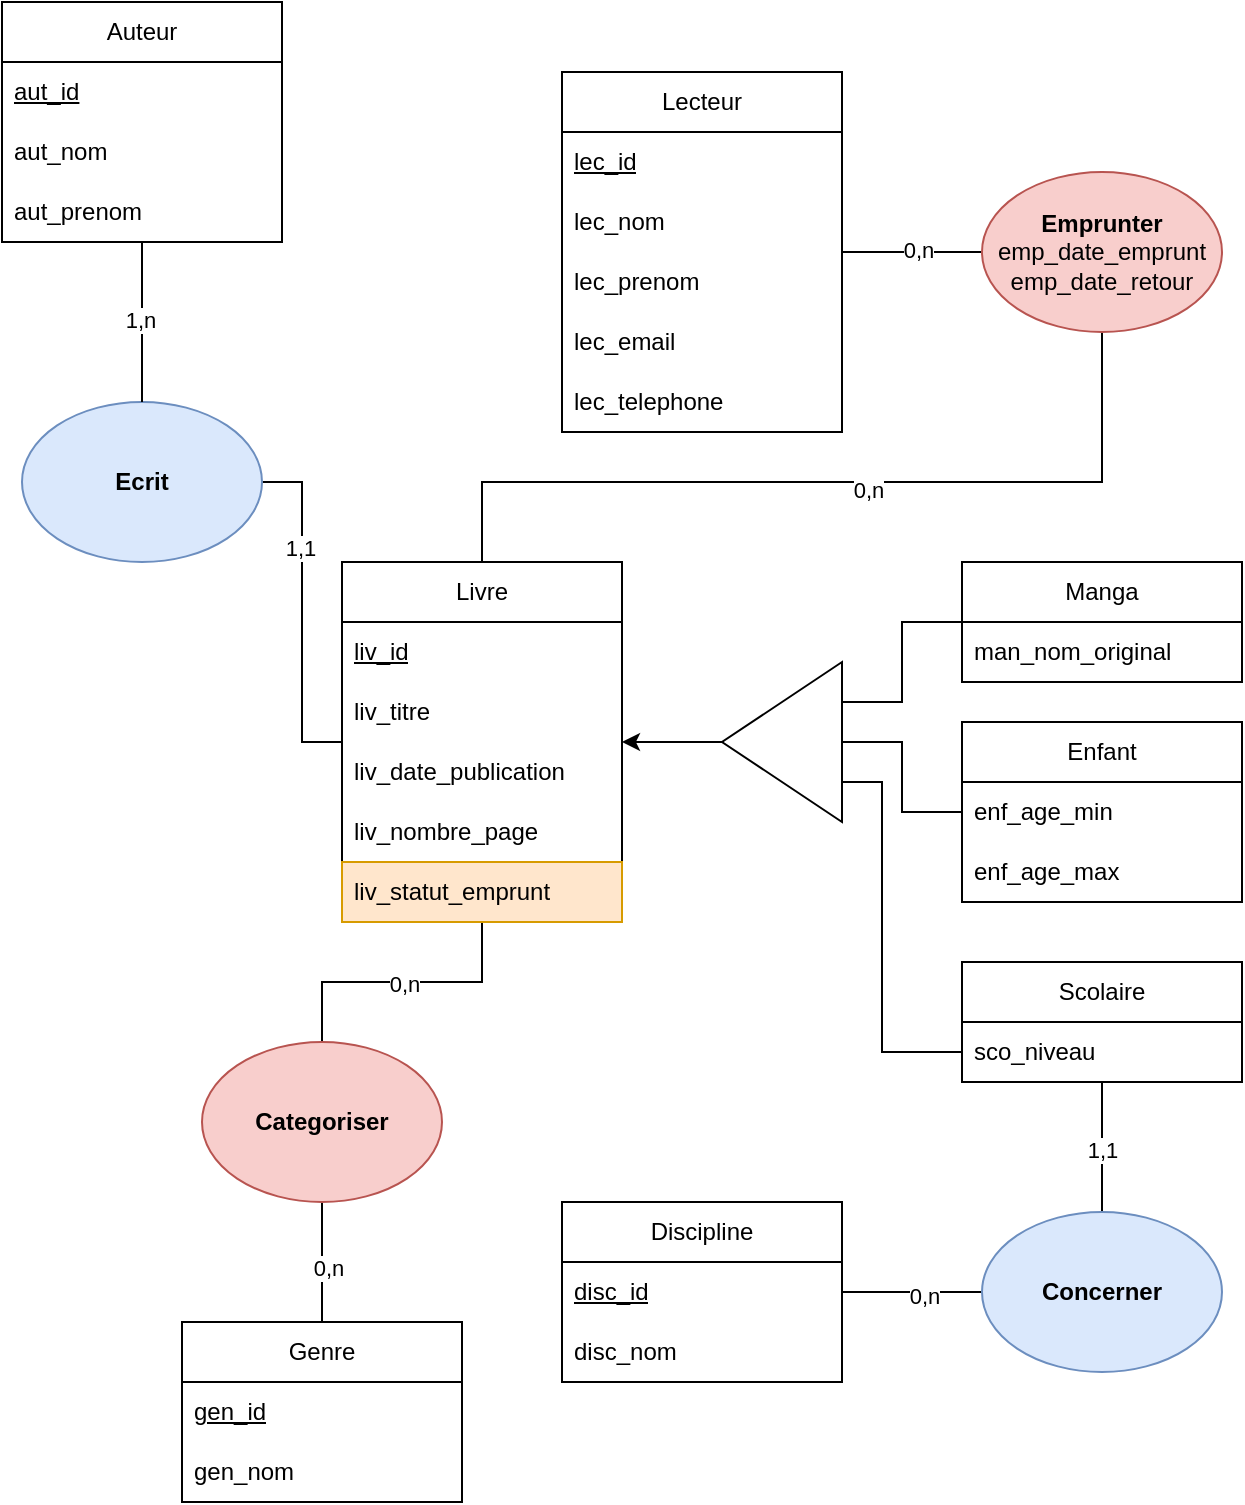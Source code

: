 <mxfile version="26.2.14">
  <diagram name="Page-1" id="SU8MQX9MgaYYQ62KWGTO">
    <mxGraphModel dx="784" dy="1102" grid="1" gridSize="10" guides="1" tooltips="1" connect="1" arrows="1" fold="1" page="1" pageScale="1" pageWidth="827" pageHeight="1169" math="0" shadow="0">
      <root>
        <mxCell id="0" />
        <mxCell id="1" parent="0" />
        <mxCell id="MYwpJ_8mCyebKYmCJFmg-36" style="edgeStyle=orthogonalEdgeStyle;rounded=0;orthogonalLoop=1;jettySize=auto;html=1;entryX=0.5;entryY=1;entryDx=0;entryDy=0;endArrow=none;startFill=0;exitX=0.5;exitY=0;exitDx=0;exitDy=0;" edge="1" parent="1" source="MYwpJ_8mCyebKYmCJFmg-1" target="MYwpJ_8mCyebKYmCJFmg-32">
          <mxGeometry relative="1" as="geometry">
            <Array as="points">
              <mxPoint x="280" y="520" />
              <mxPoint x="590" y="520" />
            </Array>
          </mxGeometry>
        </mxCell>
        <mxCell id="MYwpJ_8mCyebKYmCJFmg-49" value="0,n" style="edgeLabel;html=1;align=center;verticalAlign=middle;resizable=0;points=[];" vertex="1" connectable="0" parent="MYwpJ_8mCyebKYmCJFmg-36">
          <mxGeometry x="0.093" y="-4" relative="1" as="geometry">
            <mxPoint as="offset" />
          </mxGeometry>
        </mxCell>
        <mxCell id="MYwpJ_8mCyebKYmCJFmg-39" style="edgeStyle=orthogonalEdgeStyle;rounded=0;orthogonalLoop=1;jettySize=auto;html=1;entryX=0.5;entryY=0;entryDx=0;entryDy=0;endArrow=none;startFill=0;" edge="1" parent="1" source="MYwpJ_8mCyebKYmCJFmg-1" target="MYwpJ_8mCyebKYmCJFmg-15">
          <mxGeometry relative="1" as="geometry" />
        </mxCell>
        <mxCell id="MYwpJ_8mCyebKYmCJFmg-41" value="0,n" style="edgeLabel;html=1;align=center;verticalAlign=middle;resizable=0;points=[];" vertex="1" connectable="0" parent="MYwpJ_8mCyebKYmCJFmg-39">
          <mxGeometry x="-0.015" y="1" relative="1" as="geometry">
            <mxPoint as="offset" />
          </mxGeometry>
        </mxCell>
        <mxCell id="MYwpJ_8mCyebKYmCJFmg-45" style="edgeStyle=orthogonalEdgeStyle;rounded=0;orthogonalLoop=1;jettySize=auto;html=1;entryX=1;entryY=0.5;entryDx=0;entryDy=0;endArrow=none;startFill=0;" edge="1" parent="1" source="MYwpJ_8mCyebKYmCJFmg-1" target="MYwpJ_8mCyebKYmCJFmg-43">
          <mxGeometry relative="1" as="geometry" />
        </mxCell>
        <mxCell id="MYwpJ_8mCyebKYmCJFmg-47" value="1,1" style="edgeLabel;html=1;align=center;verticalAlign=middle;resizable=0;points=[];" vertex="1" connectable="0" parent="MYwpJ_8mCyebKYmCJFmg-45">
          <mxGeometry x="0.376" y="1" relative="1" as="geometry">
            <mxPoint as="offset" />
          </mxGeometry>
        </mxCell>
        <mxCell id="MYwpJ_8mCyebKYmCJFmg-51" style="edgeStyle=orthogonalEdgeStyle;rounded=0;orthogonalLoop=1;jettySize=auto;html=1;endArrow=classic;startFill=0;endFill=1;exitX=1;exitY=0.5;exitDx=0;exitDy=0;" edge="1" parent="1" source="MYwpJ_8mCyebKYmCJFmg-50" target="MYwpJ_8mCyebKYmCJFmg-1">
          <mxGeometry relative="1" as="geometry" />
        </mxCell>
        <mxCell id="MYwpJ_8mCyebKYmCJFmg-1" value="Livre" style="swimlane;fontStyle=0;childLayout=stackLayout;horizontal=1;startSize=30;horizontalStack=0;resizeParent=1;resizeParentMax=0;resizeLast=0;collapsible=1;marginBottom=0;whiteSpace=wrap;html=1;" vertex="1" parent="1">
          <mxGeometry x="210" y="560" width="140" height="180" as="geometry" />
        </mxCell>
        <mxCell id="MYwpJ_8mCyebKYmCJFmg-2" value="&lt;u&gt;liv_id&lt;/u&gt;" style="text;strokeColor=none;fillColor=none;align=left;verticalAlign=middle;spacingLeft=4;spacingRight=4;overflow=hidden;points=[[0,0.5],[1,0.5]];portConstraint=eastwest;rotatable=0;whiteSpace=wrap;html=1;" vertex="1" parent="MYwpJ_8mCyebKYmCJFmg-1">
          <mxGeometry y="30" width="140" height="30" as="geometry" />
        </mxCell>
        <mxCell id="MYwpJ_8mCyebKYmCJFmg-3" value="liv_titre" style="text;strokeColor=none;fillColor=none;align=left;verticalAlign=middle;spacingLeft=4;spacingRight=4;overflow=hidden;points=[[0,0.5],[1,0.5]];portConstraint=eastwest;rotatable=0;whiteSpace=wrap;html=1;" vertex="1" parent="MYwpJ_8mCyebKYmCJFmg-1">
          <mxGeometry y="60" width="140" height="30" as="geometry" />
        </mxCell>
        <mxCell id="MYwpJ_8mCyebKYmCJFmg-4" value="liv_date_publication" style="text;strokeColor=none;fillColor=none;align=left;verticalAlign=middle;spacingLeft=4;spacingRight=4;overflow=hidden;points=[[0,0.5],[1,0.5]];portConstraint=eastwest;rotatable=0;whiteSpace=wrap;html=1;" vertex="1" parent="MYwpJ_8mCyebKYmCJFmg-1">
          <mxGeometry y="90" width="140" height="30" as="geometry" />
        </mxCell>
        <mxCell id="MYwpJ_8mCyebKYmCJFmg-5" value="liv_nombre_page" style="text;strokeColor=none;fillColor=none;align=left;verticalAlign=middle;spacingLeft=4;spacingRight=4;overflow=hidden;points=[[0,0.5],[1,0.5]];portConstraint=eastwest;rotatable=0;whiteSpace=wrap;html=1;" vertex="1" parent="MYwpJ_8mCyebKYmCJFmg-1">
          <mxGeometry y="120" width="140" height="30" as="geometry" />
        </mxCell>
        <mxCell id="MYwpJ_8mCyebKYmCJFmg-37" value="liv_statut_emprunt" style="text;strokeColor=#d79b00;fillColor=#ffe6cc;align=left;verticalAlign=middle;spacingLeft=4;spacingRight=4;overflow=hidden;points=[[0,0.5],[1,0.5]];portConstraint=eastwest;rotatable=0;whiteSpace=wrap;html=1;" vertex="1" parent="MYwpJ_8mCyebKYmCJFmg-1">
          <mxGeometry y="150" width="140" height="30" as="geometry" />
        </mxCell>
        <mxCell id="MYwpJ_8mCyebKYmCJFmg-35" style="edgeStyle=orthogonalEdgeStyle;rounded=0;orthogonalLoop=1;jettySize=auto;html=1;entryX=0;entryY=0.5;entryDx=0;entryDy=0;endArrow=none;startFill=0;" edge="1" parent="1" source="MYwpJ_8mCyebKYmCJFmg-7" target="MYwpJ_8mCyebKYmCJFmg-32">
          <mxGeometry relative="1" as="geometry" />
        </mxCell>
        <mxCell id="MYwpJ_8mCyebKYmCJFmg-48" value="0,n" style="edgeLabel;html=1;align=center;verticalAlign=middle;resizable=0;points=[];" vertex="1" connectable="0" parent="MYwpJ_8mCyebKYmCJFmg-35">
          <mxGeometry x="0.08" y="1" relative="1" as="geometry">
            <mxPoint as="offset" />
          </mxGeometry>
        </mxCell>
        <mxCell id="MYwpJ_8mCyebKYmCJFmg-7" value="Lecteur" style="swimlane;fontStyle=0;childLayout=stackLayout;horizontal=1;startSize=30;horizontalStack=0;resizeParent=1;resizeParentMax=0;resizeLast=0;collapsible=1;marginBottom=0;whiteSpace=wrap;html=1;" vertex="1" parent="1">
          <mxGeometry x="320" y="315" width="140" height="180" as="geometry" />
        </mxCell>
        <mxCell id="MYwpJ_8mCyebKYmCJFmg-77" value="&lt;u&gt;lec_id&lt;/u&gt;" style="text;strokeColor=none;fillColor=none;align=left;verticalAlign=middle;spacingLeft=4;spacingRight=4;overflow=hidden;points=[[0,0.5],[1,0.5]];portConstraint=eastwest;rotatable=0;whiteSpace=wrap;html=1;" vertex="1" parent="MYwpJ_8mCyebKYmCJFmg-7">
          <mxGeometry y="30" width="140" height="30" as="geometry" />
        </mxCell>
        <mxCell id="MYwpJ_8mCyebKYmCJFmg-18" value="lec_nom" style="text;strokeColor=none;fillColor=none;align=left;verticalAlign=middle;spacingLeft=4;spacingRight=4;overflow=hidden;points=[[0,0.5],[1,0.5]];portConstraint=eastwest;rotatable=0;whiteSpace=wrap;html=1;" vertex="1" parent="MYwpJ_8mCyebKYmCJFmg-7">
          <mxGeometry y="60" width="140" height="30" as="geometry" />
        </mxCell>
        <mxCell id="MYwpJ_8mCyebKYmCJFmg-19" value="lec_prenom" style="text;strokeColor=none;fillColor=none;align=left;verticalAlign=middle;spacingLeft=4;spacingRight=4;overflow=hidden;points=[[0,0.5],[1,0.5]];portConstraint=eastwest;rotatable=0;whiteSpace=wrap;html=1;" vertex="1" parent="MYwpJ_8mCyebKYmCJFmg-7">
          <mxGeometry y="90" width="140" height="30" as="geometry" />
        </mxCell>
        <mxCell id="MYwpJ_8mCyebKYmCJFmg-8" value="lec_email" style="text;strokeColor=none;fillColor=none;align=left;verticalAlign=middle;spacingLeft=4;spacingRight=4;overflow=hidden;points=[[0,0.5],[1,0.5]];portConstraint=eastwest;rotatable=0;whiteSpace=wrap;html=1;" vertex="1" parent="MYwpJ_8mCyebKYmCJFmg-7">
          <mxGeometry y="120" width="140" height="30" as="geometry" />
        </mxCell>
        <mxCell id="MYwpJ_8mCyebKYmCJFmg-9" value="lec_telephone" style="text;strokeColor=none;fillColor=none;align=left;verticalAlign=middle;spacingLeft=4;spacingRight=4;overflow=hidden;points=[[0,0.5],[1,0.5]];portConstraint=eastwest;rotatable=0;whiteSpace=wrap;html=1;" vertex="1" parent="MYwpJ_8mCyebKYmCJFmg-7">
          <mxGeometry y="150" width="140" height="30" as="geometry" />
        </mxCell>
        <mxCell id="MYwpJ_8mCyebKYmCJFmg-40" style="edgeStyle=orthogonalEdgeStyle;rounded=0;orthogonalLoop=1;jettySize=auto;html=1;entryX=0.5;entryY=1;entryDx=0;entryDy=0;endArrow=none;startFill=0;" edge="1" parent="1" source="MYwpJ_8mCyebKYmCJFmg-11" target="MYwpJ_8mCyebKYmCJFmg-15">
          <mxGeometry relative="1" as="geometry" />
        </mxCell>
        <mxCell id="MYwpJ_8mCyebKYmCJFmg-42" value="0,n" style="edgeLabel;html=1;align=center;verticalAlign=middle;resizable=0;points=[];" vertex="1" connectable="0" parent="MYwpJ_8mCyebKYmCJFmg-40">
          <mxGeometry x="-0.08" y="-3" relative="1" as="geometry">
            <mxPoint as="offset" />
          </mxGeometry>
        </mxCell>
        <mxCell id="MYwpJ_8mCyebKYmCJFmg-11" value="Genre" style="swimlane;fontStyle=0;childLayout=stackLayout;horizontal=1;startSize=30;horizontalStack=0;resizeParent=1;resizeParentMax=0;resizeLast=0;collapsible=1;marginBottom=0;whiteSpace=wrap;html=1;" vertex="1" parent="1">
          <mxGeometry x="130" y="940" width="140" height="90" as="geometry" />
        </mxCell>
        <mxCell id="MYwpJ_8mCyebKYmCJFmg-12" value="&lt;u&gt;gen_id&lt;/u&gt;" style="text;strokeColor=none;fillColor=none;align=left;verticalAlign=middle;spacingLeft=4;spacingRight=4;overflow=hidden;points=[[0,0.5],[1,0.5]];portConstraint=eastwest;rotatable=0;whiteSpace=wrap;html=1;" vertex="1" parent="MYwpJ_8mCyebKYmCJFmg-11">
          <mxGeometry y="30" width="140" height="30" as="geometry" />
        </mxCell>
        <mxCell id="MYwpJ_8mCyebKYmCJFmg-13" value="gen_nom" style="text;strokeColor=none;fillColor=none;align=left;verticalAlign=middle;spacingLeft=4;spacingRight=4;overflow=hidden;points=[[0,0.5],[1,0.5]];portConstraint=eastwest;rotatable=0;whiteSpace=wrap;html=1;" vertex="1" parent="MYwpJ_8mCyebKYmCJFmg-11">
          <mxGeometry y="60" width="140" height="30" as="geometry" />
        </mxCell>
        <mxCell id="MYwpJ_8mCyebKYmCJFmg-15" value="&lt;b&gt;Categoriser&lt;/b&gt;" style="ellipse;whiteSpace=wrap;html=1;fillColor=#f8cecc;strokeColor=#b85450;" vertex="1" parent="1">
          <mxGeometry x="140" y="800" width="120" height="80" as="geometry" />
        </mxCell>
        <mxCell id="MYwpJ_8mCyebKYmCJFmg-32" value="&lt;b&gt;Emprunter&lt;/b&gt;&lt;div&gt;emp_date_emprunt&lt;/div&gt;&lt;div&gt;emp_date_retour&lt;/div&gt;" style="ellipse;whiteSpace=wrap;html=1;fillColor=#f8cecc;strokeColor=#b85450;" vertex="1" parent="1">
          <mxGeometry x="530" y="365" width="120" height="80" as="geometry" />
        </mxCell>
        <mxCell id="MYwpJ_8mCyebKYmCJFmg-43" value="&lt;b&gt;Ecrit&lt;/b&gt;" style="ellipse;whiteSpace=wrap;html=1;fillColor=#dae8fc;strokeColor=#6c8ebf;" vertex="1" parent="1">
          <mxGeometry x="50" y="480" width="120" height="80" as="geometry" />
        </mxCell>
        <mxCell id="MYwpJ_8mCyebKYmCJFmg-50" value="" style="triangle;whiteSpace=wrap;html=1;rotation=-180;" vertex="1" parent="1">
          <mxGeometry x="400" y="610" width="60" height="80" as="geometry" />
        </mxCell>
        <mxCell id="MYwpJ_8mCyebKYmCJFmg-64" style="edgeStyle=orthogonalEdgeStyle;rounded=0;orthogonalLoop=1;jettySize=auto;html=1;entryX=0;entryY=0.75;entryDx=0;entryDy=0;endArrow=none;startFill=0;" edge="1" parent="1" source="MYwpJ_8mCyebKYmCJFmg-52" target="MYwpJ_8mCyebKYmCJFmg-50">
          <mxGeometry relative="1" as="geometry" />
        </mxCell>
        <mxCell id="MYwpJ_8mCyebKYmCJFmg-52" value="Manga" style="swimlane;fontStyle=0;childLayout=stackLayout;horizontal=1;startSize=30;horizontalStack=0;resizeParent=1;resizeParentMax=0;resizeLast=0;collapsible=1;marginBottom=0;whiteSpace=wrap;html=1;" vertex="1" parent="1">
          <mxGeometry x="520" y="560" width="140" height="60" as="geometry" />
        </mxCell>
        <mxCell id="MYwpJ_8mCyebKYmCJFmg-53" value="man_nom_original" style="text;strokeColor=none;fillColor=none;align=left;verticalAlign=middle;spacingLeft=4;spacingRight=4;overflow=hidden;points=[[0,0.5],[1,0.5]];portConstraint=eastwest;rotatable=0;whiteSpace=wrap;html=1;" vertex="1" parent="MYwpJ_8mCyebKYmCJFmg-52">
          <mxGeometry y="30" width="140" height="30" as="geometry" />
        </mxCell>
        <mxCell id="MYwpJ_8mCyebKYmCJFmg-90" style="edgeStyle=orthogonalEdgeStyle;rounded=0;orthogonalLoop=1;jettySize=auto;html=1;entryX=0;entryY=0.25;entryDx=0;entryDy=0;endArrow=none;startFill=0;" edge="1" parent="1" source="MYwpJ_8mCyebKYmCJFmg-56" target="MYwpJ_8mCyebKYmCJFmg-50">
          <mxGeometry relative="1" as="geometry">
            <Array as="points">
              <mxPoint x="480" y="805" />
              <mxPoint x="480" y="670" />
            </Array>
          </mxGeometry>
        </mxCell>
        <mxCell id="MYwpJ_8mCyebKYmCJFmg-96" style="edgeStyle=orthogonalEdgeStyle;rounded=0;orthogonalLoop=1;jettySize=auto;html=1;entryX=0.5;entryY=0;entryDx=0;entryDy=0;endArrow=none;startFill=0;" edge="1" parent="1" source="MYwpJ_8mCyebKYmCJFmg-56" target="MYwpJ_8mCyebKYmCJFmg-95">
          <mxGeometry relative="1" as="geometry" />
        </mxCell>
        <mxCell id="MYwpJ_8mCyebKYmCJFmg-98" value="1,1" style="edgeLabel;html=1;align=center;verticalAlign=middle;resizable=0;points=[];" vertex="1" connectable="0" parent="MYwpJ_8mCyebKYmCJFmg-96">
          <mxGeometry x="0.032" relative="1" as="geometry">
            <mxPoint as="offset" />
          </mxGeometry>
        </mxCell>
        <mxCell id="MYwpJ_8mCyebKYmCJFmg-56" value="Scolaire" style="swimlane;fontStyle=0;childLayout=stackLayout;horizontal=1;startSize=30;horizontalStack=0;resizeParent=1;resizeParentMax=0;resizeLast=0;collapsible=1;marginBottom=0;whiteSpace=wrap;html=1;" vertex="1" parent="1">
          <mxGeometry x="520" y="760" width="140" height="60" as="geometry" />
        </mxCell>
        <mxCell id="MYwpJ_8mCyebKYmCJFmg-58" value="sco_niveau" style="text;strokeColor=none;fillColor=none;align=left;verticalAlign=middle;spacingLeft=4;spacingRight=4;overflow=hidden;points=[[0,0.5],[1,0.5]];portConstraint=eastwest;rotatable=0;whiteSpace=wrap;html=1;" vertex="1" parent="MYwpJ_8mCyebKYmCJFmg-56">
          <mxGeometry y="30" width="140" height="30" as="geometry" />
        </mxCell>
        <mxCell id="MYwpJ_8mCyebKYmCJFmg-83" style="edgeStyle=orthogonalEdgeStyle;rounded=0;orthogonalLoop=1;jettySize=auto;html=1;entryX=0.5;entryY=0;entryDx=0;entryDy=0;endArrow=none;startFill=0;" edge="1" parent="1" source="MYwpJ_8mCyebKYmCJFmg-79" target="MYwpJ_8mCyebKYmCJFmg-43">
          <mxGeometry relative="1" as="geometry" />
        </mxCell>
        <mxCell id="MYwpJ_8mCyebKYmCJFmg-84" value="1,n" style="edgeLabel;html=1;align=center;verticalAlign=middle;resizable=0;points=[];" vertex="1" connectable="0" parent="MYwpJ_8mCyebKYmCJFmg-83">
          <mxGeometry x="-0.025" y="-1" relative="1" as="geometry">
            <mxPoint as="offset" />
          </mxGeometry>
        </mxCell>
        <mxCell id="MYwpJ_8mCyebKYmCJFmg-79" value="Auteur" style="swimlane;fontStyle=0;childLayout=stackLayout;horizontal=1;startSize=30;horizontalStack=0;resizeParent=1;resizeParentMax=0;resizeLast=0;collapsible=1;marginBottom=0;whiteSpace=wrap;html=1;" vertex="1" parent="1">
          <mxGeometry x="40" y="280" width="140" height="120" as="geometry" />
        </mxCell>
        <mxCell id="MYwpJ_8mCyebKYmCJFmg-80" value="&lt;u&gt;aut_id&lt;/u&gt;" style="text;strokeColor=none;fillColor=none;align=left;verticalAlign=middle;spacingLeft=4;spacingRight=4;overflow=hidden;points=[[0,0.5],[1,0.5]];portConstraint=eastwest;rotatable=0;whiteSpace=wrap;html=1;" vertex="1" parent="MYwpJ_8mCyebKYmCJFmg-79">
          <mxGeometry y="30" width="140" height="30" as="geometry" />
        </mxCell>
        <mxCell id="MYwpJ_8mCyebKYmCJFmg-81" value="aut_nom" style="text;strokeColor=none;fillColor=none;align=left;verticalAlign=middle;spacingLeft=4;spacingRight=4;overflow=hidden;points=[[0,0.5],[1,0.5]];portConstraint=eastwest;rotatable=0;whiteSpace=wrap;html=1;" vertex="1" parent="MYwpJ_8mCyebKYmCJFmg-79">
          <mxGeometry y="60" width="140" height="30" as="geometry" />
        </mxCell>
        <mxCell id="MYwpJ_8mCyebKYmCJFmg-82" value="aut_prenom" style="text;strokeColor=none;fillColor=none;align=left;verticalAlign=middle;spacingLeft=4;spacingRight=4;overflow=hidden;points=[[0,0.5],[1,0.5]];portConstraint=eastwest;rotatable=0;whiteSpace=wrap;html=1;" vertex="1" parent="MYwpJ_8mCyebKYmCJFmg-79">
          <mxGeometry y="90" width="140" height="30" as="geometry" />
        </mxCell>
        <mxCell id="MYwpJ_8mCyebKYmCJFmg-85" value="Enfant" style="swimlane;fontStyle=0;childLayout=stackLayout;horizontal=1;startSize=30;horizontalStack=0;resizeParent=1;resizeParentMax=0;resizeLast=0;collapsible=1;marginBottom=0;whiteSpace=wrap;html=1;" vertex="1" parent="1">
          <mxGeometry x="520" y="640" width="140" height="90" as="geometry" />
        </mxCell>
        <mxCell id="MYwpJ_8mCyebKYmCJFmg-86" value="enf_age_min" style="text;strokeColor=none;fillColor=none;align=left;verticalAlign=middle;spacingLeft=4;spacingRight=4;overflow=hidden;points=[[0,0.5],[1,0.5]];portConstraint=eastwest;rotatable=0;whiteSpace=wrap;html=1;" vertex="1" parent="MYwpJ_8mCyebKYmCJFmg-85">
          <mxGeometry y="30" width="140" height="30" as="geometry" />
        </mxCell>
        <mxCell id="MYwpJ_8mCyebKYmCJFmg-87" value="enf_age_max" style="text;strokeColor=none;fillColor=none;align=left;verticalAlign=middle;spacingLeft=4;spacingRight=4;overflow=hidden;points=[[0,0.5],[1,0.5]];portConstraint=eastwest;rotatable=0;whiteSpace=wrap;html=1;" vertex="1" parent="MYwpJ_8mCyebKYmCJFmg-85">
          <mxGeometry y="60" width="140" height="30" as="geometry" />
        </mxCell>
        <mxCell id="MYwpJ_8mCyebKYmCJFmg-89" style="edgeStyle=orthogonalEdgeStyle;rounded=0;orthogonalLoop=1;jettySize=auto;html=1;entryX=0;entryY=0.5;entryDx=0;entryDy=0;endArrow=none;startFill=0;" edge="1" parent="1" source="MYwpJ_8mCyebKYmCJFmg-86" target="MYwpJ_8mCyebKYmCJFmg-50">
          <mxGeometry relative="1" as="geometry" />
        </mxCell>
        <mxCell id="MYwpJ_8mCyebKYmCJFmg-97" style="edgeStyle=orthogonalEdgeStyle;rounded=0;orthogonalLoop=1;jettySize=auto;html=1;entryX=0;entryY=0.5;entryDx=0;entryDy=0;endArrow=none;startFill=0;" edge="1" parent="1" source="MYwpJ_8mCyebKYmCJFmg-91" target="MYwpJ_8mCyebKYmCJFmg-95">
          <mxGeometry relative="1" as="geometry" />
        </mxCell>
        <mxCell id="MYwpJ_8mCyebKYmCJFmg-99" value="0,n" style="edgeLabel;html=1;align=center;verticalAlign=middle;resizable=0;points=[];" vertex="1" connectable="0" parent="MYwpJ_8mCyebKYmCJFmg-97">
          <mxGeometry x="0.171" y="-2" relative="1" as="geometry">
            <mxPoint as="offset" />
          </mxGeometry>
        </mxCell>
        <mxCell id="MYwpJ_8mCyebKYmCJFmg-91" value="Discipline" style="swimlane;fontStyle=0;childLayout=stackLayout;horizontal=1;startSize=30;horizontalStack=0;resizeParent=1;resizeParentMax=0;resizeLast=0;collapsible=1;marginBottom=0;whiteSpace=wrap;html=1;" vertex="1" parent="1">
          <mxGeometry x="320" y="880" width="140" height="90" as="geometry" />
        </mxCell>
        <mxCell id="MYwpJ_8mCyebKYmCJFmg-92" value="&lt;u&gt;disc_id&lt;/u&gt;" style="text;strokeColor=none;fillColor=none;align=left;verticalAlign=middle;spacingLeft=4;spacingRight=4;overflow=hidden;points=[[0,0.5],[1,0.5]];portConstraint=eastwest;rotatable=0;whiteSpace=wrap;html=1;" vertex="1" parent="MYwpJ_8mCyebKYmCJFmg-91">
          <mxGeometry y="30" width="140" height="30" as="geometry" />
        </mxCell>
        <mxCell id="MYwpJ_8mCyebKYmCJFmg-93" value="disc_nom" style="text;strokeColor=none;fillColor=none;align=left;verticalAlign=middle;spacingLeft=4;spacingRight=4;overflow=hidden;points=[[0,0.5],[1,0.5]];portConstraint=eastwest;rotatable=0;whiteSpace=wrap;html=1;" vertex="1" parent="MYwpJ_8mCyebKYmCJFmg-91">
          <mxGeometry y="60" width="140" height="30" as="geometry" />
        </mxCell>
        <mxCell id="MYwpJ_8mCyebKYmCJFmg-95" value="&lt;b&gt;Concerner&lt;/b&gt;" style="ellipse;whiteSpace=wrap;html=1;fillColor=#dae8fc;strokeColor=#6c8ebf;" vertex="1" parent="1">
          <mxGeometry x="530" y="885" width="120" height="80" as="geometry" />
        </mxCell>
      </root>
    </mxGraphModel>
  </diagram>
</mxfile>
